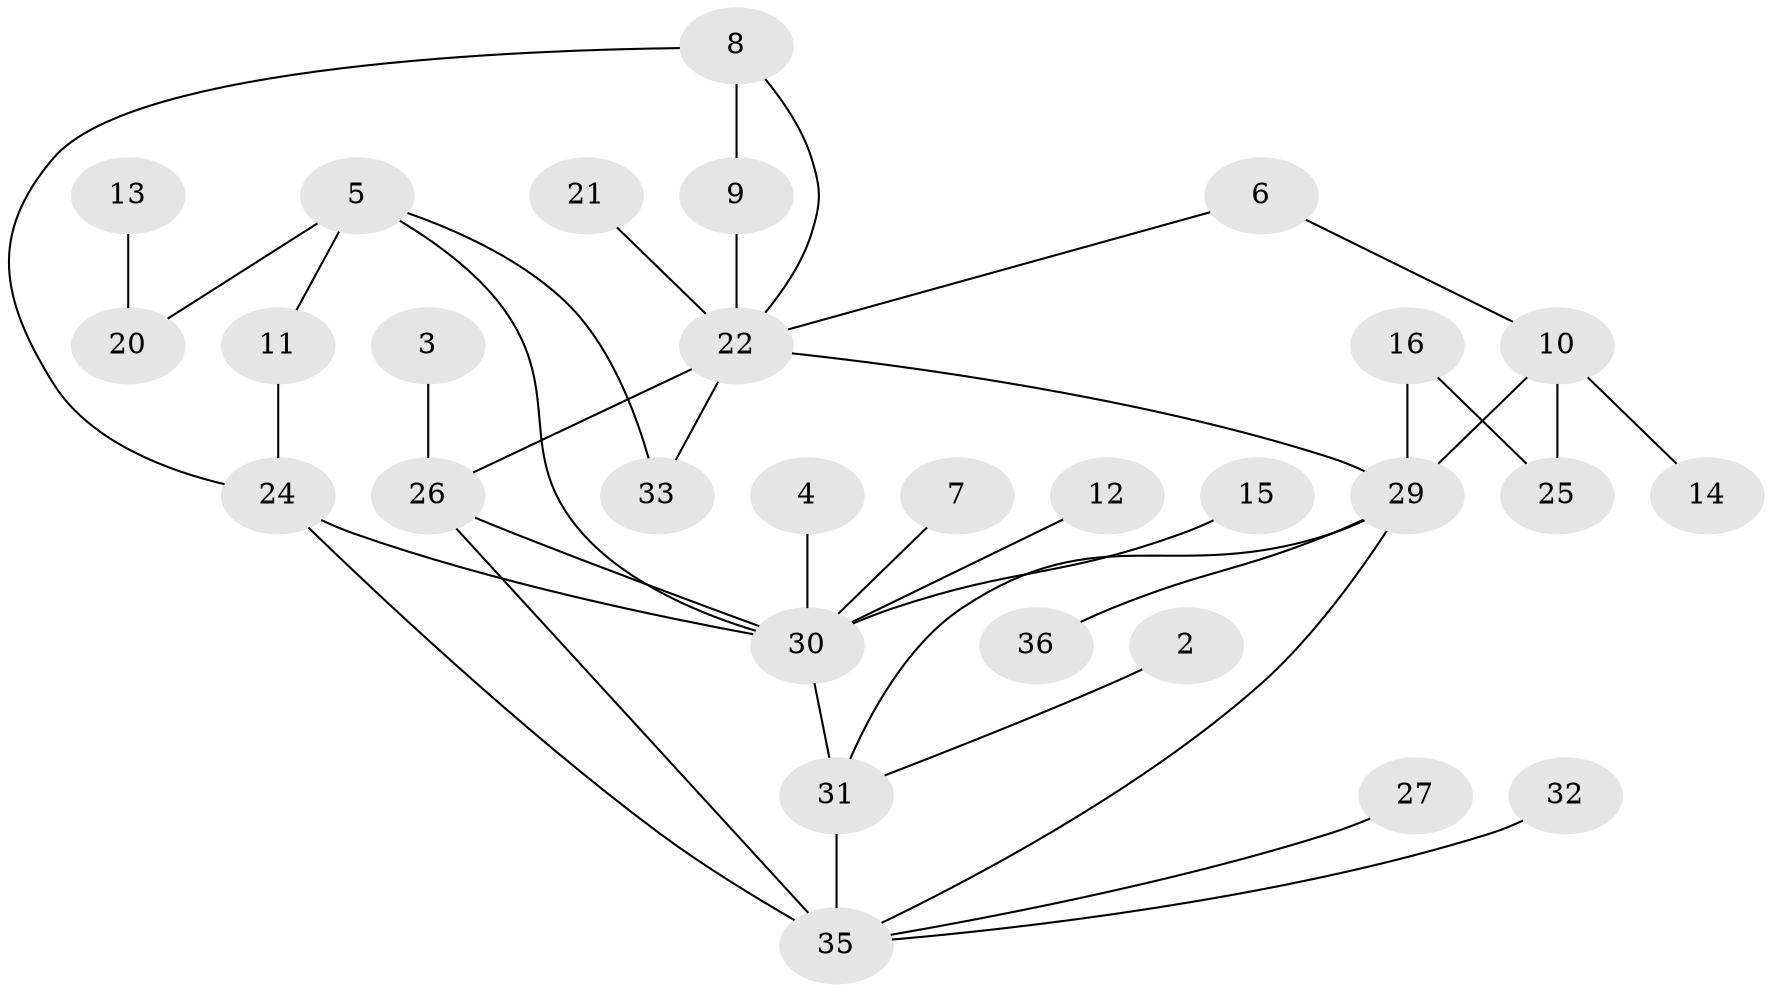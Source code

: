 // original degree distribution, {2: 0.2777777777777778, 0: 0.08333333333333333, 1: 0.2916666666666667, 3: 0.1527777777777778, 4: 0.125, 5: 0.041666666666666664, 6: 0.013888888888888888, 7: 0.013888888888888888}
// Generated by graph-tools (version 1.1) at 2025/49/03/09/25 03:49:07]
// undirected, 29 vertices, 38 edges
graph export_dot {
graph [start="1"]
  node [color=gray90,style=filled];
  2;
  3;
  4;
  5;
  6;
  7;
  8;
  9;
  10;
  11;
  12;
  13;
  14;
  15;
  16;
  20;
  21;
  22;
  24;
  25;
  26;
  27;
  29;
  30;
  31;
  32;
  33;
  35;
  36;
  2 -- 31 [weight=1.0];
  3 -- 26 [weight=1.0];
  4 -- 30 [weight=1.0];
  5 -- 11 [weight=1.0];
  5 -- 20 [weight=1.0];
  5 -- 30 [weight=1.0];
  5 -- 33 [weight=1.0];
  6 -- 10 [weight=1.0];
  6 -- 22 [weight=1.0];
  7 -- 30 [weight=1.0];
  8 -- 9 [weight=1.0];
  8 -- 22 [weight=1.0];
  8 -- 24 [weight=1.0];
  9 -- 22 [weight=2.0];
  10 -- 14 [weight=1.0];
  10 -- 25 [weight=1.0];
  10 -- 29 [weight=1.0];
  11 -- 24 [weight=1.0];
  12 -- 30 [weight=1.0];
  13 -- 20 [weight=1.0];
  15 -- 30 [weight=1.0];
  16 -- 25 [weight=1.0];
  16 -- 29 [weight=1.0];
  21 -- 22 [weight=1.0];
  22 -- 26 [weight=1.0];
  22 -- 29 [weight=1.0];
  22 -- 33 [weight=2.0];
  24 -- 30 [weight=1.0];
  24 -- 35 [weight=2.0];
  26 -- 30 [weight=1.0];
  26 -- 35 [weight=1.0];
  27 -- 35 [weight=1.0];
  29 -- 31 [weight=1.0];
  29 -- 35 [weight=1.0];
  29 -- 36 [weight=1.0];
  30 -- 31 [weight=2.0];
  31 -- 35 [weight=1.0];
  32 -- 35 [weight=1.0];
}
